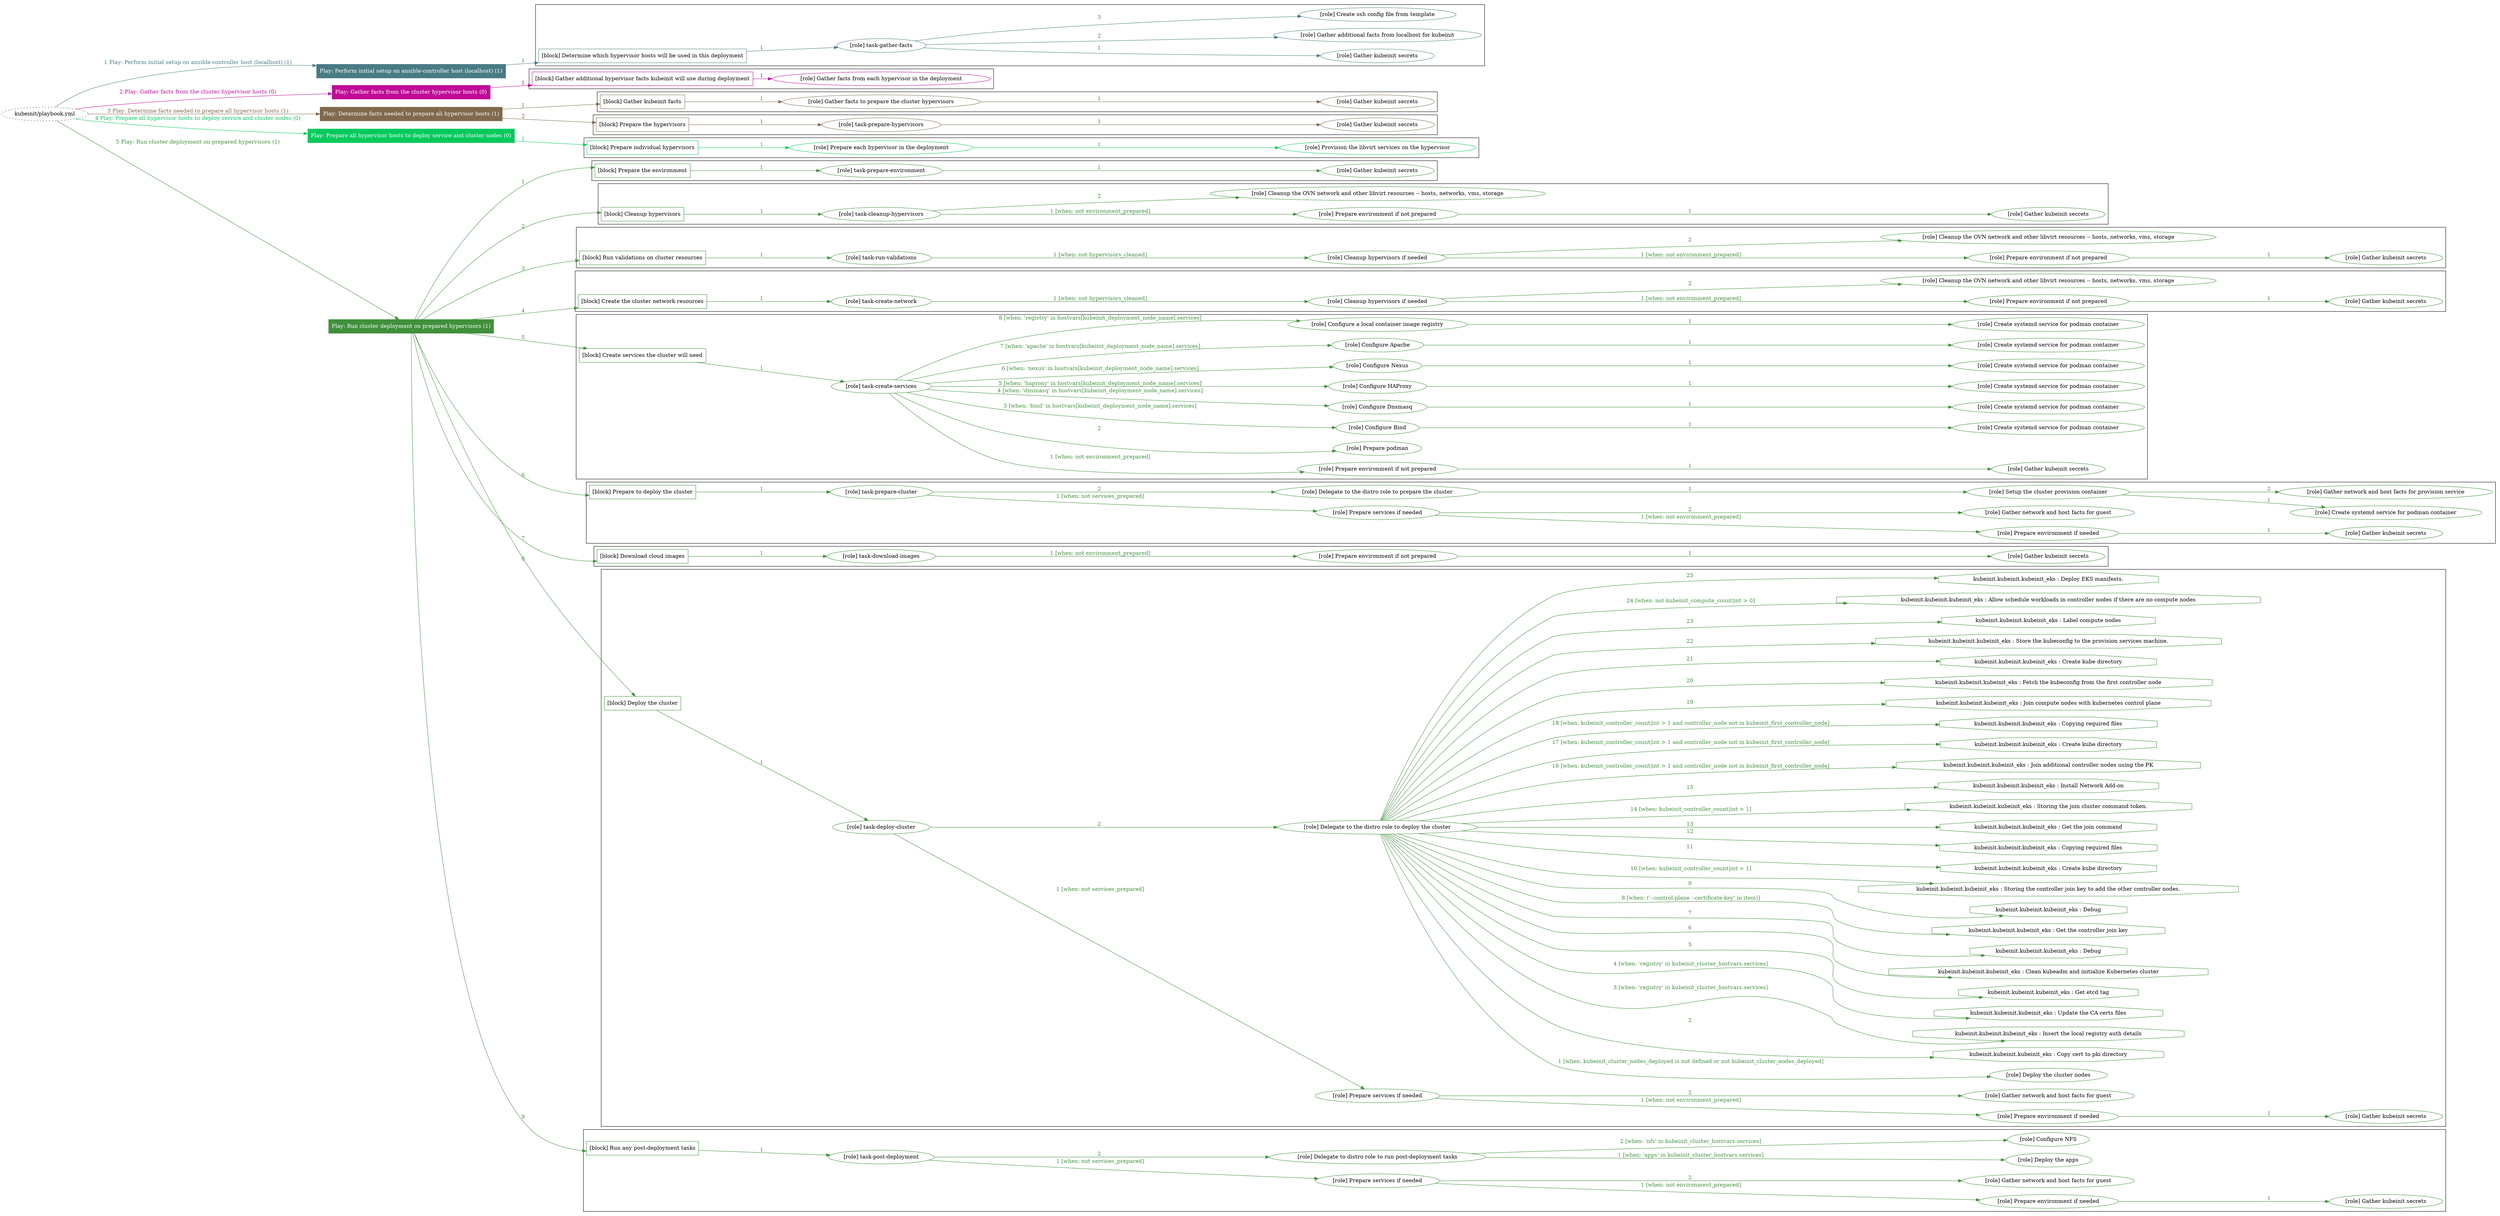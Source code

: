 digraph {
	graph [concentrate=true ordering=in rankdir=LR ratio=fill]
	edge [esep=5 sep=10]
	"kubeinit/playbook.yml" [URL="/home/runner/work/kubeinit/kubeinit/kubeinit/playbook.yml" id=playbook_c06b9900 style=dotted]
	"kubeinit/playbook.yml" -> play_614057f6 [label="1 Play: Perform initial setup on ansible-controller host (localhost) (1)" color="#497b83" fontcolor="#497b83" id=edge_play_614057f6 labeltooltip="1 Play: Perform initial setup on ansible-controller host (localhost) (1)" tooltip="1 Play: Perform initial setup on ansible-controller host (localhost) (1)"]
	subgraph "Play: Perform initial setup on ansible-controller host (localhost) (1)" {
		play_614057f6 [label="Play: Perform initial setup on ansible-controller host (localhost) (1)" URL="/home/runner/work/kubeinit/kubeinit/kubeinit/playbook.yml" color="#497b83" fontcolor="#ffffff" id=play_614057f6 shape=box style=filled tooltip=localhost]
		play_614057f6 -> block_a122382c [label=1 color="#497b83" fontcolor="#497b83" id=edge_block_a122382c labeltooltip=1 tooltip=1]
		subgraph cluster_block_a122382c {
			block_a122382c [label="[block] Determine which hypervisor hosts will be used in this deployment" URL="/home/runner/work/kubeinit/kubeinit/kubeinit/playbook.yml" color="#497b83" id=block_a122382c labeltooltip="Determine which hypervisor hosts will be used in this deployment" shape=box tooltip="Determine which hypervisor hosts will be used in this deployment"]
			block_a122382c -> role_aa2f69a5 [label="1 " color="#497b83" fontcolor="#497b83" id=edge_role_aa2f69a5 labeltooltip="1 " tooltip="1 "]
			subgraph "task-gather-facts" {
				role_aa2f69a5 [label="[role] task-gather-facts" URL="/home/runner/work/kubeinit/kubeinit/kubeinit/playbook.yml" color="#497b83" id=role_aa2f69a5 tooltip="task-gather-facts"]
				role_aa2f69a5 -> role_10e6d8d4 [label="1 " color="#497b83" fontcolor="#497b83" id=edge_role_10e6d8d4 labeltooltip="1 " tooltip="1 "]
				subgraph "Gather kubeinit secrets" {
					role_10e6d8d4 [label="[role] Gather kubeinit secrets" URL="/home/runner/.ansible/collections/ansible_collections/kubeinit/kubeinit/roles/kubeinit_prepare/tasks/build_hypervisors_group.yml" color="#497b83" id=role_10e6d8d4 tooltip="Gather kubeinit secrets"]
				}
				role_aa2f69a5 -> role_8931325d [label="2 " color="#497b83" fontcolor="#497b83" id=edge_role_8931325d labeltooltip="2 " tooltip="2 "]
				subgraph "Gather additional facts from localhost for kubeinit" {
					role_8931325d [label="[role] Gather additional facts from localhost for kubeinit" URL="/home/runner/.ansible/collections/ansible_collections/kubeinit/kubeinit/roles/kubeinit_prepare/tasks/build_hypervisors_group.yml" color="#497b83" id=role_8931325d tooltip="Gather additional facts from localhost for kubeinit"]
				}
				role_aa2f69a5 -> role_3c0cccc1 [label="3 " color="#497b83" fontcolor="#497b83" id=edge_role_3c0cccc1 labeltooltip="3 " tooltip="3 "]
				subgraph "Create ssh config file from template" {
					role_3c0cccc1 [label="[role] Create ssh config file from template" URL="/home/runner/.ansible/collections/ansible_collections/kubeinit/kubeinit/roles/kubeinit_prepare/tasks/build_hypervisors_group.yml" color="#497b83" id=role_3c0cccc1 tooltip="Create ssh config file from template"]
				}
			}
		}
	}
	"kubeinit/playbook.yml" -> play_323946ad [label="2 Play: Gather facts from the cluster hypervisor hosts (0)" color="#c00c98" fontcolor="#c00c98" id=edge_play_323946ad labeltooltip="2 Play: Gather facts from the cluster hypervisor hosts (0)" tooltip="2 Play: Gather facts from the cluster hypervisor hosts (0)"]
	subgraph "Play: Gather facts from the cluster hypervisor hosts (0)" {
		play_323946ad [label="Play: Gather facts from the cluster hypervisor hosts (0)" URL="/home/runner/work/kubeinit/kubeinit/kubeinit/playbook.yml" color="#c00c98" fontcolor="#ffffff" id=play_323946ad shape=box style=filled tooltip="Play: Gather facts from the cluster hypervisor hosts (0)"]
		play_323946ad -> block_7196f8f3 [label=1 color="#c00c98" fontcolor="#c00c98" id=edge_block_7196f8f3 labeltooltip=1 tooltip=1]
		subgraph cluster_block_7196f8f3 {
			block_7196f8f3 [label="[block] Gather additional hypervisor facts kubeinit will use during deployment" URL="/home/runner/work/kubeinit/kubeinit/kubeinit/playbook.yml" color="#c00c98" id=block_7196f8f3 labeltooltip="Gather additional hypervisor facts kubeinit will use during deployment" shape=box tooltip="Gather additional hypervisor facts kubeinit will use during deployment"]
			block_7196f8f3 -> role_10a2a634 [label="1 " color="#c00c98" fontcolor="#c00c98" id=edge_role_10a2a634 labeltooltip="1 " tooltip="1 "]
			subgraph "Gather facts from each hypervisor in the deployment" {
				role_10a2a634 [label="[role] Gather facts from each hypervisor in the deployment" URL="/home/runner/work/kubeinit/kubeinit/kubeinit/playbook.yml" color="#c00c98" id=role_10a2a634 tooltip="Gather facts from each hypervisor in the deployment"]
			}
		}
	}
	"kubeinit/playbook.yml" -> play_b65beb32 [label="3 Play: Determine facts needed to prepare all hypervisor hosts (1)" color="#80694c" fontcolor="#80694c" id=edge_play_b65beb32 labeltooltip="3 Play: Determine facts needed to prepare all hypervisor hosts (1)" tooltip="3 Play: Determine facts needed to prepare all hypervisor hosts (1)"]
	subgraph "Play: Determine facts needed to prepare all hypervisor hosts (1)" {
		play_b65beb32 [label="Play: Determine facts needed to prepare all hypervisor hosts (1)" URL="/home/runner/work/kubeinit/kubeinit/kubeinit/playbook.yml" color="#80694c" fontcolor="#ffffff" id=play_b65beb32 shape=box style=filled tooltip=localhost]
		play_b65beb32 -> block_f7fa274d [label=1 color="#80694c" fontcolor="#80694c" id=edge_block_f7fa274d labeltooltip=1 tooltip=1]
		subgraph cluster_block_f7fa274d {
			block_f7fa274d [label="[block] Gather kubeinit facts" URL="/home/runner/work/kubeinit/kubeinit/kubeinit/playbook.yml" color="#80694c" id=block_f7fa274d labeltooltip="Gather kubeinit facts" shape=box tooltip="Gather kubeinit facts"]
			block_f7fa274d -> role_218e27d5 [label="1 " color="#80694c" fontcolor="#80694c" id=edge_role_218e27d5 labeltooltip="1 " tooltip="1 "]
			subgraph "Gather facts to prepare the cluster hypervisors" {
				role_218e27d5 [label="[role] Gather facts to prepare the cluster hypervisors" URL="/home/runner/work/kubeinit/kubeinit/kubeinit/playbook.yml" color="#80694c" id=role_218e27d5 tooltip="Gather facts to prepare the cluster hypervisors"]
				role_218e27d5 -> role_7a1f552a [label="1 " color="#80694c" fontcolor="#80694c" id=edge_role_7a1f552a labeltooltip="1 " tooltip="1 "]
				subgraph "Gather kubeinit secrets" {
					role_7a1f552a [label="[role] Gather kubeinit secrets" URL="/home/runner/.ansible/collections/ansible_collections/kubeinit/kubeinit/roles/kubeinit_prepare/tasks/gather_kubeinit_facts.yml" color="#80694c" id=role_7a1f552a tooltip="Gather kubeinit secrets"]
				}
			}
		}
		play_b65beb32 -> block_2770f8e8 [label=2 color="#80694c" fontcolor="#80694c" id=edge_block_2770f8e8 labeltooltip=2 tooltip=2]
		subgraph cluster_block_2770f8e8 {
			block_2770f8e8 [label="[block] Prepare the hypervisors" URL="/home/runner/work/kubeinit/kubeinit/kubeinit/playbook.yml" color="#80694c" id=block_2770f8e8 labeltooltip="Prepare the hypervisors" shape=box tooltip="Prepare the hypervisors"]
			block_2770f8e8 -> role_a3288d1a [label="1 " color="#80694c" fontcolor="#80694c" id=edge_role_a3288d1a labeltooltip="1 " tooltip="1 "]
			subgraph "task-prepare-hypervisors" {
				role_a3288d1a [label="[role] task-prepare-hypervisors" URL="/home/runner/work/kubeinit/kubeinit/kubeinit/playbook.yml" color="#80694c" id=role_a3288d1a tooltip="task-prepare-hypervisors"]
				role_a3288d1a -> role_20f23069 [label="1 " color="#80694c" fontcolor="#80694c" id=edge_role_20f23069 labeltooltip="1 " tooltip="1 "]
				subgraph "Gather kubeinit secrets" {
					role_20f23069 [label="[role] Gather kubeinit secrets" URL="/home/runner/.ansible/collections/ansible_collections/kubeinit/kubeinit/roles/kubeinit_prepare/tasks/gather_kubeinit_facts.yml" color="#80694c" id=role_20f23069 tooltip="Gather kubeinit secrets"]
				}
			}
		}
	}
	"kubeinit/playbook.yml" -> play_bce27e1d [label="4 Play: Prepare all hypervisor hosts to deploy service and cluster nodes (0)" color="#02ca5b" fontcolor="#02ca5b" id=edge_play_bce27e1d labeltooltip="4 Play: Prepare all hypervisor hosts to deploy service and cluster nodes (0)" tooltip="4 Play: Prepare all hypervisor hosts to deploy service and cluster nodes (0)"]
	subgraph "Play: Prepare all hypervisor hosts to deploy service and cluster nodes (0)" {
		play_bce27e1d [label="Play: Prepare all hypervisor hosts to deploy service and cluster nodes (0)" URL="/home/runner/work/kubeinit/kubeinit/kubeinit/playbook.yml" color="#02ca5b" fontcolor="#ffffff" id=play_bce27e1d shape=box style=filled tooltip="Play: Prepare all hypervisor hosts to deploy service and cluster nodes (0)"]
		play_bce27e1d -> block_2a695342 [label=1 color="#02ca5b" fontcolor="#02ca5b" id=edge_block_2a695342 labeltooltip=1 tooltip=1]
		subgraph cluster_block_2a695342 {
			block_2a695342 [label="[block] Prepare individual hypervisors" URL="/home/runner/work/kubeinit/kubeinit/kubeinit/playbook.yml" color="#02ca5b" id=block_2a695342 labeltooltip="Prepare individual hypervisors" shape=box tooltip="Prepare individual hypervisors"]
			block_2a695342 -> role_ba7a9bf9 [label="1 " color="#02ca5b" fontcolor="#02ca5b" id=edge_role_ba7a9bf9 labeltooltip="1 " tooltip="1 "]
			subgraph "Prepare each hypervisor in the deployment" {
				role_ba7a9bf9 [label="[role] Prepare each hypervisor in the deployment" URL="/home/runner/work/kubeinit/kubeinit/kubeinit/playbook.yml" color="#02ca5b" id=role_ba7a9bf9 tooltip="Prepare each hypervisor in the deployment"]
				role_ba7a9bf9 -> role_57541214 [label="1 " color="#02ca5b" fontcolor="#02ca5b" id=edge_role_57541214 labeltooltip="1 " tooltip="1 "]
				subgraph "Provision the libvirt services on the hypervisor" {
					role_57541214 [label="[role] Provision the libvirt services on the hypervisor" URL="/home/runner/.ansible/collections/ansible_collections/kubeinit/kubeinit/roles/kubeinit_prepare/tasks/prepare_hypervisor.yml" color="#02ca5b" id=role_57541214 tooltip="Provision the libvirt services on the hypervisor"]
				}
			}
		}
	}
	"kubeinit/playbook.yml" -> play_7a33e9ef [label="5 Play: Run cluster deployment on prepared hypervisors (1)" color="#40903c" fontcolor="#40903c" id=edge_play_7a33e9ef labeltooltip="5 Play: Run cluster deployment on prepared hypervisors (1)" tooltip="5 Play: Run cluster deployment on prepared hypervisors (1)"]
	subgraph "Play: Run cluster deployment on prepared hypervisors (1)" {
		play_7a33e9ef [label="Play: Run cluster deployment on prepared hypervisors (1)" URL="/home/runner/work/kubeinit/kubeinit/kubeinit/playbook.yml" color="#40903c" fontcolor="#ffffff" id=play_7a33e9ef shape=box style=filled tooltip=localhost]
		play_7a33e9ef -> block_dc393428 [label=1 color="#40903c" fontcolor="#40903c" id=edge_block_dc393428 labeltooltip=1 tooltip=1]
		subgraph cluster_block_dc393428 {
			block_dc393428 [label="[block] Prepare the environment" URL="/home/runner/work/kubeinit/kubeinit/kubeinit/playbook.yml" color="#40903c" id=block_dc393428 labeltooltip="Prepare the environment" shape=box tooltip="Prepare the environment"]
			block_dc393428 -> role_9d8dee57 [label="1 " color="#40903c" fontcolor="#40903c" id=edge_role_9d8dee57 labeltooltip="1 " tooltip="1 "]
			subgraph "task-prepare-environment" {
				role_9d8dee57 [label="[role] task-prepare-environment" URL="/home/runner/work/kubeinit/kubeinit/kubeinit/playbook.yml" color="#40903c" id=role_9d8dee57 tooltip="task-prepare-environment"]
				role_9d8dee57 -> role_7ce4bf57 [label="1 " color="#40903c" fontcolor="#40903c" id=edge_role_7ce4bf57 labeltooltip="1 " tooltip="1 "]
				subgraph "Gather kubeinit secrets" {
					role_7ce4bf57 [label="[role] Gather kubeinit secrets" URL="/home/runner/.ansible/collections/ansible_collections/kubeinit/kubeinit/roles/kubeinit_prepare/tasks/gather_kubeinit_facts.yml" color="#40903c" id=role_7ce4bf57 tooltip="Gather kubeinit secrets"]
				}
			}
		}
		play_7a33e9ef -> block_1b4bf348 [label=2 color="#40903c" fontcolor="#40903c" id=edge_block_1b4bf348 labeltooltip=2 tooltip=2]
		subgraph cluster_block_1b4bf348 {
			block_1b4bf348 [label="[block] Cleanup hypervisors" URL="/home/runner/work/kubeinit/kubeinit/kubeinit/playbook.yml" color="#40903c" id=block_1b4bf348 labeltooltip="Cleanup hypervisors" shape=box tooltip="Cleanup hypervisors"]
			block_1b4bf348 -> role_9a61de2d [label="1 " color="#40903c" fontcolor="#40903c" id=edge_role_9a61de2d labeltooltip="1 " tooltip="1 "]
			subgraph "task-cleanup-hypervisors" {
				role_9a61de2d [label="[role] task-cleanup-hypervisors" URL="/home/runner/work/kubeinit/kubeinit/kubeinit/playbook.yml" color="#40903c" id=role_9a61de2d tooltip="task-cleanup-hypervisors"]
				role_9a61de2d -> role_514bd8bb [label="1 [when: not environment_prepared]" color="#40903c" fontcolor="#40903c" id=edge_role_514bd8bb labeltooltip="1 [when: not environment_prepared]" tooltip="1 [when: not environment_prepared]"]
				subgraph "Prepare environment if not prepared" {
					role_514bd8bb [label="[role] Prepare environment if not prepared" URL="/home/runner/.ansible/collections/ansible_collections/kubeinit/kubeinit/roles/kubeinit_prepare/tasks/cleanup_hypervisors.yml" color="#40903c" id=role_514bd8bb tooltip="Prepare environment if not prepared"]
					role_514bd8bb -> role_7a39ee47 [label="1 " color="#40903c" fontcolor="#40903c" id=edge_role_7a39ee47 labeltooltip="1 " tooltip="1 "]
					subgraph "Gather kubeinit secrets" {
						role_7a39ee47 [label="[role] Gather kubeinit secrets" URL="/home/runner/.ansible/collections/ansible_collections/kubeinit/kubeinit/roles/kubeinit_prepare/tasks/gather_kubeinit_facts.yml" color="#40903c" id=role_7a39ee47 tooltip="Gather kubeinit secrets"]
					}
				}
				role_9a61de2d -> role_b0167397 [label="2 " color="#40903c" fontcolor="#40903c" id=edge_role_b0167397 labeltooltip="2 " tooltip="2 "]
				subgraph "Cleanup the OVN network and other libvirt resources -- hosts, networks, vms, storage" {
					role_b0167397 [label="[role] Cleanup the OVN network and other libvirt resources -- hosts, networks, vms, storage" URL="/home/runner/.ansible/collections/ansible_collections/kubeinit/kubeinit/roles/kubeinit_prepare/tasks/cleanup_hypervisors.yml" color="#40903c" id=role_b0167397 tooltip="Cleanup the OVN network and other libvirt resources -- hosts, networks, vms, storage"]
				}
			}
		}
		play_7a33e9ef -> block_13fbfe95 [label=3 color="#40903c" fontcolor="#40903c" id=edge_block_13fbfe95 labeltooltip=3 tooltip=3]
		subgraph cluster_block_13fbfe95 {
			block_13fbfe95 [label="[block] Run validations on cluster resources" URL="/home/runner/work/kubeinit/kubeinit/kubeinit/playbook.yml" color="#40903c" id=block_13fbfe95 labeltooltip="Run validations on cluster resources" shape=box tooltip="Run validations on cluster resources"]
			block_13fbfe95 -> role_a132d0dd [label="1 " color="#40903c" fontcolor="#40903c" id=edge_role_a132d0dd labeltooltip="1 " tooltip="1 "]
			subgraph "task-run-validations" {
				role_a132d0dd [label="[role] task-run-validations" URL="/home/runner/work/kubeinit/kubeinit/kubeinit/playbook.yml" color="#40903c" id=role_a132d0dd tooltip="task-run-validations"]
				role_a132d0dd -> role_90064231 [label="1 [when: not hypervisors_cleaned]" color="#40903c" fontcolor="#40903c" id=edge_role_90064231 labeltooltip="1 [when: not hypervisors_cleaned]" tooltip="1 [when: not hypervisors_cleaned]"]
				subgraph "Cleanup hypervisors if needed" {
					role_90064231 [label="[role] Cleanup hypervisors if needed" URL="/home/runner/.ansible/collections/ansible_collections/kubeinit/kubeinit/roles/kubeinit_validations/tasks/main.yml" color="#40903c" id=role_90064231 tooltip="Cleanup hypervisors if needed"]
					role_90064231 -> role_33b83ddf [label="1 [when: not environment_prepared]" color="#40903c" fontcolor="#40903c" id=edge_role_33b83ddf labeltooltip="1 [when: not environment_prepared]" tooltip="1 [when: not environment_prepared]"]
					subgraph "Prepare environment if not prepared" {
						role_33b83ddf [label="[role] Prepare environment if not prepared" URL="/home/runner/.ansible/collections/ansible_collections/kubeinit/kubeinit/roles/kubeinit_prepare/tasks/cleanup_hypervisors.yml" color="#40903c" id=role_33b83ddf tooltip="Prepare environment if not prepared"]
						role_33b83ddf -> role_ce76c608 [label="1 " color="#40903c" fontcolor="#40903c" id=edge_role_ce76c608 labeltooltip="1 " tooltip="1 "]
						subgraph "Gather kubeinit secrets" {
							role_ce76c608 [label="[role] Gather kubeinit secrets" URL="/home/runner/.ansible/collections/ansible_collections/kubeinit/kubeinit/roles/kubeinit_prepare/tasks/gather_kubeinit_facts.yml" color="#40903c" id=role_ce76c608 tooltip="Gather kubeinit secrets"]
						}
					}
					role_90064231 -> role_4a37ad11 [label="2 " color="#40903c" fontcolor="#40903c" id=edge_role_4a37ad11 labeltooltip="2 " tooltip="2 "]
					subgraph "Cleanup the OVN network and other libvirt resources -- hosts, networks, vms, storage" {
						role_4a37ad11 [label="[role] Cleanup the OVN network and other libvirt resources -- hosts, networks, vms, storage" URL="/home/runner/.ansible/collections/ansible_collections/kubeinit/kubeinit/roles/kubeinit_prepare/tasks/cleanup_hypervisors.yml" color="#40903c" id=role_4a37ad11 tooltip="Cleanup the OVN network and other libvirt resources -- hosts, networks, vms, storage"]
					}
				}
			}
		}
		play_7a33e9ef -> block_9724a626 [label=4 color="#40903c" fontcolor="#40903c" id=edge_block_9724a626 labeltooltip=4 tooltip=4]
		subgraph cluster_block_9724a626 {
			block_9724a626 [label="[block] Create the cluster network resources" URL="/home/runner/work/kubeinit/kubeinit/kubeinit/playbook.yml" color="#40903c" id=block_9724a626 labeltooltip="Create the cluster network resources" shape=box tooltip="Create the cluster network resources"]
			block_9724a626 -> role_b1b13aed [label="1 " color="#40903c" fontcolor="#40903c" id=edge_role_b1b13aed labeltooltip="1 " tooltip="1 "]
			subgraph "task-create-network" {
				role_b1b13aed [label="[role] task-create-network" URL="/home/runner/work/kubeinit/kubeinit/kubeinit/playbook.yml" color="#40903c" id=role_b1b13aed tooltip="task-create-network"]
				role_b1b13aed -> role_6e33eb6b [label="1 [when: not hypervisors_cleaned]" color="#40903c" fontcolor="#40903c" id=edge_role_6e33eb6b labeltooltip="1 [when: not hypervisors_cleaned]" tooltip="1 [when: not hypervisors_cleaned]"]
				subgraph "Cleanup hypervisors if needed" {
					role_6e33eb6b [label="[role] Cleanup hypervisors if needed" URL="/home/runner/.ansible/collections/ansible_collections/kubeinit/kubeinit/roles/kubeinit_libvirt/tasks/create_network.yml" color="#40903c" id=role_6e33eb6b tooltip="Cleanup hypervisors if needed"]
					role_6e33eb6b -> role_a39c9102 [label="1 [when: not environment_prepared]" color="#40903c" fontcolor="#40903c" id=edge_role_a39c9102 labeltooltip="1 [when: not environment_prepared]" tooltip="1 [when: not environment_prepared]"]
					subgraph "Prepare environment if not prepared" {
						role_a39c9102 [label="[role] Prepare environment if not prepared" URL="/home/runner/.ansible/collections/ansible_collections/kubeinit/kubeinit/roles/kubeinit_prepare/tasks/cleanup_hypervisors.yml" color="#40903c" id=role_a39c9102 tooltip="Prepare environment if not prepared"]
						role_a39c9102 -> role_fc85dbb0 [label="1 " color="#40903c" fontcolor="#40903c" id=edge_role_fc85dbb0 labeltooltip="1 " tooltip="1 "]
						subgraph "Gather kubeinit secrets" {
							role_fc85dbb0 [label="[role] Gather kubeinit secrets" URL="/home/runner/.ansible/collections/ansible_collections/kubeinit/kubeinit/roles/kubeinit_prepare/tasks/gather_kubeinit_facts.yml" color="#40903c" id=role_fc85dbb0 tooltip="Gather kubeinit secrets"]
						}
					}
					role_6e33eb6b -> role_b890b88c [label="2 " color="#40903c" fontcolor="#40903c" id=edge_role_b890b88c labeltooltip="2 " tooltip="2 "]
					subgraph "Cleanup the OVN network and other libvirt resources -- hosts, networks, vms, storage" {
						role_b890b88c [label="[role] Cleanup the OVN network and other libvirt resources -- hosts, networks, vms, storage" URL="/home/runner/.ansible/collections/ansible_collections/kubeinit/kubeinit/roles/kubeinit_prepare/tasks/cleanup_hypervisors.yml" color="#40903c" id=role_b890b88c tooltip="Cleanup the OVN network and other libvirt resources -- hosts, networks, vms, storage"]
					}
				}
			}
		}
		play_7a33e9ef -> block_bad8527d [label=5 color="#40903c" fontcolor="#40903c" id=edge_block_bad8527d labeltooltip=5 tooltip=5]
		subgraph cluster_block_bad8527d {
			block_bad8527d [label="[block] Create services the cluster will need" URL="/home/runner/work/kubeinit/kubeinit/kubeinit/playbook.yml" color="#40903c" id=block_bad8527d labeltooltip="Create services the cluster will need" shape=box tooltip="Create services the cluster will need"]
			block_bad8527d -> role_b50119d9 [label="1 " color="#40903c" fontcolor="#40903c" id=edge_role_b50119d9 labeltooltip="1 " tooltip="1 "]
			subgraph "task-create-services" {
				role_b50119d9 [label="[role] task-create-services" URL="/home/runner/work/kubeinit/kubeinit/kubeinit/playbook.yml" color="#40903c" id=role_b50119d9 tooltip="task-create-services"]
				role_b50119d9 -> role_83d3a9df [label="1 [when: not environment_prepared]" color="#40903c" fontcolor="#40903c" id=edge_role_83d3a9df labeltooltip="1 [when: not environment_prepared]" tooltip="1 [when: not environment_prepared]"]
				subgraph "Prepare environment if not prepared" {
					role_83d3a9df [label="[role] Prepare environment if not prepared" URL="/home/runner/.ansible/collections/ansible_collections/kubeinit/kubeinit/roles/kubeinit_services/tasks/main.yml" color="#40903c" id=role_83d3a9df tooltip="Prepare environment if not prepared"]
					role_83d3a9df -> role_bfe45f39 [label="1 " color="#40903c" fontcolor="#40903c" id=edge_role_bfe45f39 labeltooltip="1 " tooltip="1 "]
					subgraph "Gather kubeinit secrets" {
						role_bfe45f39 [label="[role] Gather kubeinit secrets" URL="/home/runner/.ansible/collections/ansible_collections/kubeinit/kubeinit/roles/kubeinit_prepare/tasks/gather_kubeinit_facts.yml" color="#40903c" id=role_bfe45f39 tooltip="Gather kubeinit secrets"]
					}
				}
				role_b50119d9 -> role_2077da85 [label="2 " color="#40903c" fontcolor="#40903c" id=edge_role_2077da85 labeltooltip="2 " tooltip="2 "]
				subgraph "Prepare podman" {
					role_2077da85 [label="[role] Prepare podman" URL="/home/runner/.ansible/collections/ansible_collections/kubeinit/kubeinit/roles/kubeinit_services/tasks/00_create_service_pod.yml" color="#40903c" id=role_2077da85 tooltip="Prepare podman"]
				}
				role_b50119d9 -> role_81fc9444 [label="3 [when: 'bind' in hostvars[kubeinit_deployment_node_name].services]" color="#40903c" fontcolor="#40903c" id=edge_role_81fc9444 labeltooltip="3 [when: 'bind' in hostvars[kubeinit_deployment_node_name].services]" tooltip="3 [when: 'bind' in hostvars[kubeinit_deployment_node_name].services]"]
				subgraph "Configure Bind" {
					role_81fc9444 [label="[role] Configure Bind" URL="/home/runner/.ansible/collections/ansible_collections/kubeinit/kubeinit/roles/kubeinit_services/tasks/start_services_containers.yml" color="#40903c" id=role_81fc9444 tooltip="Configure Bind"]
					role_81fc9444 -> role_d7078d6e [label="1 " color="#40903c" fontcolor="#40903c" id=edge_role_d7078d6e labeltooltip="1 " tooltip="1 "]
					subgraph "Create systemd service for podman container" {
						role_d7078d6e [label="[role] Create systemd service for podman container" URL="/home/runner/.ansible/collections/ansible_collections/kubeinit/kubeinit/roles/kubeinit_bind/tasks/main.yml" color="#40903c" id=role_d7078d6e tooltip="Create systemd service for podman container"]
					}
				}
				role_b50119d9 -> role_b48ec584 [label="4 [when: 'dnsmasq' in hostvars[kubeinit_deployment_node_name].services]" color="#40903c" fontcolor="#40903c" id=edge_role_b48ec584 labeltooltip="4 [when: 'dnsmasq' in hostvars[kubeinit_deployment_node_name].services]" tooltip="4 [when: 'dnsmasq' in hostvars[kubeinit_deployment_node_name].services]"]
				subgraph "Configure Dnsmasq" {
					role_b48ec584 [label="[role] Configure Dnsmasq" URL="/home/runner/.ansible/collections/ansible_collections/kubeinit/kubeinit/roles/kubeinit_services/tasks/start_services_containers.yml" color="#40903c" id=role_b48ec584 tooltip="Configure Dnsmasq"]
					role_b48ec584 -> role_15f6020b [label="1 " color="#40903c" fontcolor="#40903c" id=edge_role_15f6020b labeltooltip="1 " tooltip="1 "]
					subgraph "Create systemd service for podman container" {
						role_15f6020b [label="[role] Create systemd service for podman container" URL="/home/runner/.ansible/collections/ansible_collections/kubeinit/kubeinit/roles/kubeinit_dnsmasq/tasks/main.yml" color="#40903c" id=role_15f6020b tooltip="Create systemd service for podman container"]
					}
				}
				role_b50119d9 -> role_4bb72565 [label="5 [when: 'haproxy' in hostvars[kubeinit_deployment_node_name].services]" color="#40903c" fontcolor="#40903c" id=edge_role_4bb72565 labeltooltip="5 [when: 'haproxy' in hostvars[kubeinit_deployment_node_name].services]" tooltip="5 [when: 'haproxy' in hostvars[kubeinit_deployment_node_name].services]"]
				subgraph "Configure HAProxy" {
					role_4bb72565 [label="[role] Configure HAProxy" URL="/home/runner/.ansible/collections/ansible_collections/kubeinit/kubeinit/roles/kubeinit_services/tasks/start_services_containers.yml" color="#40903c" id=role_4bb72565 tooltip="Configure HAProxy"]
					role_4bb72565 -> role_ec50707d [label="1 " color="#40903c" fontcolor="#40903c" id=edge_role_ec50707d labeltooltip="1 " tooltip="1 "]
					subgraph "Create systemd service for podman container" {
						role_ec50707d [label="[role] Create systemd service for podman container" URL="/home/runner/.ansible/collections/ansible_collections/kubeinit/kubeinit/roles/kubeinit_haproxy/tasks/main.yml" color="#40903c" id=role_ec50707d tooltip="Create systemd service for podman container"]
					}
				}
				role_b50119d9 -> role_83a8259d [label="6 [when: 'nexus' in hostvars[kubeinit_deployment_node_name].services]" color="#40903c" fontcolor="#40903c" id=edge_role_83a8259d labeltooltip="6 [when: 'nexus' in hostvars[kubeinit_deployment_node_name].services]" tooltip="6 [when: 'nexus' in hostvars[kubeinit_deployment_node_name].services]"]
				subgraph "Configure Nexus" {
					role_83a8259d [label="[role] Configure Nexus" URL="/home/runner/.ansible/collections/ansible_collections/kubeinit/kubeinit/roles/kubeinit_services/tasks/start_services_containers.yml" color="#40903c" id=role_83a8259d tooltip="Configure Nexus"]
					role_83a8259d -> role_5aab01d2 [label="1 " color="#40903c" fontcolor="#40903c" id=edge_role_5aab01d2 labeltooltip="1 " tooltip="1 "]
					subgraph "Create systemd service for podman container" {
						role_5aab01d2 [label="[role] Create systemd service for podman container" URL="/home/runner/.ansible/collections/ansible_collections/kubeinit/kubeinit/roles/kubeinit_nexus/tasks/main.yml" color="#40903c" id=role_5aab01d2 tooltip="Create systemd service for podman container"]
					}
				}
				role_b50119d9 -> role_1c8243ce [label="7 [when: 'apache' in hostvars[kubeinit_deployment_node_name].services]" color="#40903c" fontcolor="#40903c" id=edge_role_1c8243ce labeltooltip="7 [when: 'apache' in hostvars[kubeinit_deployment_node_name].services]" tooltip="7 [when: 'apache' in hostvars[kubeinit_deployment_node_name].services]"]
				subgraph "Configure Apache" {
					role_1c8243ce [label="[role] Configure Apache" URL="/home/runner/.ansible/collections/ansible_collections/kubeinit/kubeinit/roles/kubeinit_services/tasks/start_services_containers.yml" color="#40903c" id=role_1c8243ce tooltip="Configure Apache"]
					role_1c8243ce -> role_62b722ca [label="1 " color="#40903c" fontcolor="#40903c" id=edge_role_62b722ca labeltooltip="1 " tooltip="1 "]
					subgraph "Create systemd service for podman container" {
						role_62b722ca [label="[role] Create systemd service for podman container" URL="/home/runner/.ansible/collections/ansible_collections/kubeinit/kubeinit/roles/kubeinit_apache/tasks/main.yml" color="#40903c" id=role_62b722ca tooltip="Create systemd service for podman container"]
					}
				}
				role_b50119d9 -> role_3bd7aa81 [label="8 [when: 'registry' in hostvars[kubeinit_deployment_node_name].services]" color="#40903c" fontcolor="#40903c" id=edge_role_3bd7aa81 labeltooltip="8 [when: 'registry' in hostvars[kubeinit_deployment_node_name].services]" tooltip="8 [when: 'registry' in hostvars[kubeinit_deployment_node_name].services]"]
				subgraph "Configure a local container image registry" {
					role_3bd7aa81 [label="[role] Configure a local container image registry" URL="/home/runner/.ansible/collections/ansible_collections/kubeinit/kubeinit/roles/kubeinit_services/tasks/start_services_containers.yml" color="#40903c" id=role_3bd7aa81 tooltip="Configure a local container image registry"]
					role_3bd7aa81 -> role_e6deb348 [label="1 " color="#40903c" fontcolor="#40903c" id=edge_role_e6deb348 labeltooltip="1 " tooltip="1 "]
					subgraph "Create systemd service for podman container" {
						role_e6deb348 [label="[role] Create systemd service for podman container" URL="/home/runner/.ansible/collections/ansible_collections/kubeinit/kubeinit/roles/kubeinit_registry/tasks/main.yml" color="#40903c" id=role_e6deb348 tooltip="Create systemd service for podman container"]
					}
				}
			}
		}
		play_7a33e9ef -> block_72bb77a6 [label=6 color="#40903c" fontcolor="#40903c" id=edge_block_72bb77a6 labeltooltip=6 tooltip=6]
		subgraph cluster_block_72bb77a6 {
			block_72bb77a6 [label="[block] Prepare to deploy the cluster" URL="/home/runner/work/kubeinit/kubeinit/kubeinit/playbook.yml" color="#40903c" id=block_72bb77a6 labeltooltip="Prepare to deploy the cluster" shape=box tooltip="Prepare to deploy the cluster"]
			block_72bb77a6 -> role_2f035dcd [label="1 " color="#40903c" fontcolor="#40903c" id=edge_role_2f035dcd labeltooltip="1 " tooltip="1 "]
			subgraph "task-prepare-cluster" {
				role_2f035dcd [label="[role] task-prepare-cluster" URL="/home/runner/work/kubeinit/kubeinit/kubeinit/playbook.yml" color="#40903c" id=role_2f035dcd tooltip="task-prepare-cluster"]
				role_2f035dcd -> role_ead77d52 [label="1 [when: not services_prepared]" color="#40903c" fontcolor="#40903c" id=edge_role_ead77d52 labeltooltip="1 [when: not services_prepared]" tooltip="1 [when: not services_prepared]"]
				subgraph "Prepare services if needed" {
					role_ead77d52 [label="[role] Prepare services if needed" URL="/home/runner/.ansible/collections/ansible_collections/kubeinit/kubeinit/roles/kubeinit_prepare/tasks/prepare_cluster.yml" color="#40903c" id=role_ead77d52 tooltip="Prepare services if needed"]
					role_ead77d52 -> role_fe64206b [label="1 [when: not environment_prepared]" color="#40903c" fontcolor="#40903c" id=edge_role_fe64206b labeltooltip="1 [when: not environment_prepared]" tooltip="1 [when: not environment_prepared]"]
					subgraph "Prepare environment if needed" {
						role_fe64206b [label="[role] Prepare environment if needed" URL="/home/runner/.ansible/collections/ansible_collections/kubeinit/kubeinit/roles/kubeinit_services/tasks/prepare_services.yml" color="#40903c" id=role_fe64206b tooltip="Prepare environment if needed"]
						role_fe64206b -> role_da13030b [label="1 " color="#40903c" fontcolor="#40903c" id=edge_role_da13030b labeltooltip="1 " tooltip="1 "]
						subgraph "Gather kubeinit secrets" {
							role_da13030b [label="[role] Gather kubeinit secrets" URL="/home/runner/.ansible/collections/ansible_collections/kubeinit/kubeinit/roles/kubeinit_prepare/tasks/gather_kubeinit_facts.yml" color="#40903c" id=role_da13030b tooltip="Gather kubeinit secrets"]
						}
					}
					role_ead77d52 -> role_ccc93a4c [label="2 " color="#40903c" fontcolor="#40903c" id=edge_role_ccc93a4c labeltooltip="2 " tooltip="2 "]
					subgraph "Gather network and host facts for guest" {
						role_ccc93a4c [label="[role] Gather network and host facts for guest" URL="/home/runner/.ansible/collections/ansible_collections/kubeinit/kubeinit/roles/kubeinit_services/tasks/prepare_services.yml" color="#40903c" id=role_ccc93a4c tooltip="Gather network and host facts for guest"]
					}
				}
				role_2f035dcd -> role_e715c798 [label="2 " color="#40903c" fontcolor="#40903c" id=edge_role_e715c798 labeltooltip="2 " tooltip="2 "]
				subgraph "Delegate to the distro role to prepare the cluster" {
					role_e715c798 [label="[role] Delegate to the distro role to prepare the cluster" URL="/home/runner/.ansible/collections/ansible_collections/kubeinit/kubeinit/roles/kubeinit_prepare/tasks/prepare_cluster.yml" color="#40903c" id=role_e715c798 tooltip="Delegate to the distro role to prepare the cluster"]
					role_e715c798 -> role_b4d81aa5 [label="1 " color="#40903c" fontcolor="#40903c" id=edge_role_b4d81aa5 labeltooltip="1 " tooltip="1 "]
					subgraph "Setup the cluster provision container" {
						role_b4d81aa5 [label="[role] Setup the cluster provision container" URL="/home/runner/.ansible/collections/ansible_collections/kubeinit/kubeinit/roles/kubeinit_eks/tasks/prepare_cluster.yml" color="#40903c" id=role_b4d81aa5 tooltip="Setup the cluster provision container"]
						role_b4d81aa5 -> role_04d33fbf [label="1 " color="#40903c" fontcolor="#40903c" id=edge_role_04d33fbf labeltooltip="1 " tooltip="1 "]
						subgraph "Create systemd service for podman container" {
							role_04d33fbf [label="[role] Create systemd service for podman container" URL="/home/runner/.ansible/collections/ansible_collections/kubeinit/kubeinit/roles/kubeinit_services/tasks/create_provision_container.yml" color="#40903c" id=role_04d33fbf tooltip="Create systemd service for podman container"]
						}
						role_b4d81aa5 -> role_84ee2bd7 [label="2 " color="#40903c" fontcolor="#40903c" id=edge_role_84ee2bd7 labeltooltip="2 " tooltip="2 "]
						subgraph "Gather network and host facts for provision service" {
							role_84ee2bd7 [label="[role] Gather network and host facts for provision service" URL="/home/runner/.ansible/collections/ansible_collections/kubeinit/kubeinit/roles/kubeinit_services/tasks/create_provision_container.yml" color="#40903c" id=role_84ee2bd7 tooltip="Gather network and host facts for provision service"]
						}
					}
				}
			}
		}
		play_7a33e9ef -> block_736518de [label=7 color="#40903c" fontcolor="#40903c" id=edge_block_736518de labeltooltip=7 tooltip=7]
		subgraph cluster_block_736518de {
			block_736518de [label="[block] Download cloud images" URL="/home/runner/work/kubeinit/kubeinit/kubeinit/playbook.yml" color="#40903c" id=block_736518de labeltooltip="Download cloud images" shape=box tooltip="Download cloud images"]
			block_736518de -> role_f666043a [label="1 " color="#40903c" fontcolor="#40903c" id=edge_role_f666043a labeltooltip="1 " tooltip="1 "]
			subgraph "task-download-images" {
				role_f666043a [label="[role] task-download-images" URL="/home/runner/work/kubeinit/kubeinit/kubeinit/playbook.yml" color="#40903c" id=role_f666043a tooltip="task-download-images"]
				role_f666043a -> role_fb4baad8 [label="1 [when: not environment_prepared]" color="#40903c" fontcolor="#40903c" id=edge_role_fb4baad8 labeltooltip="1 [when: not environment_prepared]" tooltip="1 [when: not environment_prepared]"]
				subgraph "Prepare environment if not prepared" {
					role_fb4baad8 [label="[role] Prepare environment if not prepared" URL="/home/runner/.ansible/collections/ansible_collections/kubeinit/kubeinit/roles/kubeinit_libvirt/tasks/download_cloud_images.yml" color="#40903c" id=role_fb4baad8 tooltip="Prepare environment if not prepared"]
					role_fb4baad8 -> role_8034be8d [label="1 " color="#40903c" fontcolor="#40903c" id=edge_role_8034be8d labeltooltip="1 " tooltip="1 "]
					subgraph "Gather kubeinit secrets" {
						role_8034be8d [label="[role] Gather kubeinit secrets" URL="/home/runner/.ansible/collections/ansible_collections/kubeinit/kubeinit/roles/kubeinit_prepare/tasks/gather_kubeinit_facts.yml" color="#40903c" id=role_8034be8d tooltip="Gather kubeinit secrets"]
					}
				}
			}
		}
		play_7a33e9ef -> block_af237ebf [label=8 color="#40903c" fontcolor="#40903c" id=edge_block_af237ebf labeltooltip=8 tooltip=8]
		subgraph cluster_block_af237ebf {
			block_af237ebf [label="[block] Deploy the cluster" URL="/home/runner/work/kubeinit/kubeinit/kubeinit/playbook.yml" color="#40903c" id=block_af237ebf labeltooltip="Deploy the cluster" shape=box tooltip="Deploy the cluster"]
			block_af237ebf -> role_c8498f5c [label="1 " color="#40903c" fontcolor="#40903c" id=edge_role_c8498f5c labeltooltip="1 " tooltip="1 "]
			subgraph "task-deploy-cluster" {
				role_c8498f5c [label="[role] task-deploy-cluster" URL="/home/runner/work/kubeinit/kubeinit/kubeinit/playbook.yml" color="#40903c" id=role_c8498f5c tooltip="task-deploy-cluster"]
				role_c8498f5c -> role_93803f1b [label="1 [when: not services_prepared]" color="#40903c" fontcolor="#40903c" id=edge_role_93803f1b labeltooltip="1 [when: not services_prepared]" tooltip="1 [when: not services_prepared]"]
				subgraph "Prepare services if needed" {
					role_93803f1b [label="[role] Prepare services if needed" URL="/home/runner/.ansible/collections/ansible_collections/kubeinit/kubeinit/roles/kubeinit_prepare/tasks/deploy_cluster.yml" color="#40903c" id=role_93803f1b tooltip="Prepare services if needed"]
					role_93803f1b -> role_a3aad2d5 [label="1 [when: not environment_prepared]" color="#40903c" fontcolor="#40903c" id=edge_role_a3aad2d5 labeltooltip="1 [when: not environment_prepared]" tooltip="1 [when: not environment_prepared]"]
					subgraph "Prepare environment if needed" {
						role_a3aad2d5 [label="[role] Prepare environment if needed" URL="/home/runner/.ansible/collections/ansible_collections/kubeinit/kubeinit/roles/kubeinit_services/tasks/prepare_services.yml" color="#40903c" id=role_a3aad2d5 tooltip="Prepare environment if needed"]
						role_a3aad2d5 -> role_033dd4cc [label="1 " color="#40903c" fontcolor="#40903c" id=edge_role_033dd4cc labeltooltip="1 " tooltip="1 "]
						subgraph "Gather kubeinit secrets" {
							role_033dd4cc [label="[role] Gather kubeinit secrets" URL="/home/runner/.ansible/collections/ansible_collections/kubeinit/kubeinit/roles/kubeinit_prepare/tasks/gather_kubeinit_facts.yml" color="#40903c" id=role_033dd4cc tooltip="Gather kubeinit secrets"]
						}
					}
					role_93803f1b -> role_7d114c1d [label="2 " color="#40903c" fontcolor="#40903c" id=edge_role_7d114c1d labeltooltip="2 " tooltip="2 "]
					subgraph "Gather network and host facts for guest" {
						role_7d114c1d [label="[role] Gather network and host facts for guest" URL="/home/runner/.ansible/collections/ansible_collections/kubeinit/kubeinit/roles/kubeinit_services/tasks/prepare_services.yml" color="#40903c" id=role_7d114c1d tooltip="Gather network and host facts for guest"]
					}
				}
				role_c8498f5c -> role_0d83d91e [label="2 " color="#40903c" fontcolor="#40903c" id=edge_role_0d83d91e labeltooltip="2 " tooltip="2 "]
				subgraph "Delegate to the distro role to deploy the cluster" {
					role_0d83d91e [label="[role] Delegate to the distro role to deploy the cluster" URL="/home/runner/.ansible/collections/ansible_collections/kubeinit/kubeinit/roles/kubeinit_prepare/tasks/deploy_cluster.yml" color="#40903c" id=role_0d83d91e tooltip="Delegate to the distro role to deploy the cluster"]
					role_0d83d91e -> role_5fd9e4c2 [label="1 [when: kubeinit_cluster_nodes_deployed is not defined or not kubeinit_cluster_nodes_deployed]" color="#40903c" fontcolor="#40903c" id=edge_role_5fd9e4c2 labeltooltip="1 [when: kubeinit_cluster_nodes_deployed is not defined or not kubeinit_cluster_nodes_deployed]" tooltip="1 [when: kubeinit_cluster_nodes_deployed is not defined or not kubeinit_cluster_nodes_deployed]"]
					subgraph "Deploy the cluster nodes" {
						role_5fd9e4c2 [label="[role] Deploy the cluster nodes" URL="/home/runner/.ansible/collections/ansible_collections/kubeinit/kubeinit/roles/kubeinit_eks/tasks/main.yml" color="#40903c" id=role_5fd9e4c2 tooltip="Deploy the cluster nodes"]
					}
					task_553424a7 [label="kubeinit.kubeinit.kubeinit_eks : Copy cert to pki directory" URL="/home/runner/.ansible/collections/ansible_collections/kubeinit/kubeinit/roles/kubeinit_eks/tasks/main.yml" color="#40903c" id=task_553424a7 shape=octagon tooltip="kubeinit.kubeinit.kubeinit_eks : Copy cert to pki directory"]
					role_0d83d91e -> task_553424a7 [label="2 " color="#40903c" fontcolor="#40903c" id=edge_task_553424a7 labeltooltip="2 " tooltip="2 "]
					task_0e066601 [label="kubeinit.kubeinit.kubeinit_eks : Insert the local registry auth details" URL="/home/runner/.ansible/collections/ansible_collections/kubeinit/kubeinit/roles/kubeinit_eks/tasks/main.yml" color="#40903c" id=task_0e066601 shape=octagon tooltip="kubeinit.kubeinit.kubeinit_eks : Insert the local registry auth details"]
					role_0d83d91e -> task_0e066601 [label="3 [when: 'registry' in kubeinit_cluster_hostvars.services]" color="#40903c" fontcolor="#40903c" id=edge_task_0e066601 labeltooltip="3 [when: 'registry' in kubeinit_cluster_hostvars.services]" tooltip="3 [when: 'registry' in kubeinit_cluster_hostvars.services]"]
					task_61ff89cc [label="kubeinit.kubeinit.kubeinit_eks : Update the CA certs files" URL="/home/runner/.ansible/collections/ansible_collections/kubeinit/kubeinit/roles/kubeinit_eks/tasks/main.yml" color="#40903c" id=task_61ff89cc shape=octagon tooltip="kubeinit.kubeinit.kubeinit_eks : Update the CA certs files"]
					role_0d83d91e -> task_61ff89cc [label="4 [when: 'registry' in kubeinit_cluster_hostvars.services]" color="#40903c" fontcolor="#40903c" id=edge_task_61ff89cc labeltooltip="4 [when: 'registry' in kubeinit_cluster_hostvars.services]" tooltip="4 [when: 'registry' in kubeinit_cluster_hostvars.services]"]
					task_f91fd9ff [label="kubeinit.kubeinit.kubeinit_eks : Get etcd tag" URL="/home/runner/.ansible/collections/ansible_collections/kubeinit/kubeinit/roles/kubeinit_eks/tasks/main.yml" color="#40903c" id=task_f91fd9ff shape=octagon tooltip="kubeinit.kubeinit.kubeinit_eks : Get etcd tag"]
					role_0d83d91e -> task_f91fd9ff [label="5 " color="#40903c" fontcolor="#40903c" id=edge_task_f91fd9ff labeltooltip="5 " tooltip="5 "]
					task_72373660 [label="kubeinit.kubeinit.kubeinit_eks : Clean kubeadm and initialize Kubernetes cluster" URL="/home/runner/.ansible/collections/ansible_collections/kubeinit/kubeinit/roles/kubeinit_eks/tasks/main.yml" color="#40903c" id=task_72373660 shape=octagon tooltip="kubeinit.kubeinit.kubeinit_eks : Clean kubeadm and initialize Kubernetes cluster"]
					role_0d83d91e -> task_72373660 [label="6 " color="#40903c" fontcolor="#40903c" id=edge_task_72373660 labeltooltip="6 " tooltip="6 "]
					task_87bd5787 [label="kubeinit.kubeinit.kubeinit_eks : Debug" URL="/home/runner/.ansible/collections/ansible_collections/kubeinit/kubeinit/roles/kubeinit_eks/tasks/main.yml" color="#40903c" id=task_87bd5787 shape=octagon tooltip="kubeinit.kubeinit.kubeinit_eks : Debug"]
					role_0d83d91e -> task_87bd5787 [label="7 " color="#40903c" fontcolor="#40903c" id=edge_task_87bd5787 labeltooltip="7 " tooltip="7 "]
					task_53746b03 [label="kubeinit.kubeinit.kubeinit_eks : Get the controller join key" URL="/home/runner/.ansible/collections/ansible_collections/kubeinit/kubeinit/roles/kubeinit_eks/tasks/main.yml" color="#40903c" id=task_53746b03 shape=octagon tooltip="kubeinit.kubeinit.kubeinit_eks : Get the controller join key"]
					role_0d83d91e -> task_53746b03 [label="8 [when: ('--control-plane --certificate-key' in item)]" color="#40903c" fontcolor="#40903c" id=edge_task_53746b03 labeltooltip="8 [when: ('--control-plane --certificate-key' in item)]" tooltip="8 [when: ('--control-plane --certificate-key' in item)]"]
					task_bff30c1b [label="kubeinit.kubeinit.kubeinit_eks : Debug" URL="/home/runner/.ansible/collections/ansible_collections/kubeinit/kubeinit/roles/kubeinit_eks/tasks/main.yml" color="#40903c" id=task_bff30c1b shape=octagon tooltip="kubeinit.kubeinit.kubeinit_eks : Debug"]
					role_0d83d91e -> task_bff30c1b [label="9 " color="#40903c" fontcolor="#40903c" id=edge_task_bff30c1b labeltooltip="9 " tooltip="9 "]
					task_cbfef219 [label="kubeinit.kubeinit.kubeinit_eks : Storing the controller join key to add the other controller nodes." URL="/home/runner/.ansible/collections/ansible_collections/kubeinit/kubeinit/roles/kubeinit_eks/tasks/main.yml" color="#40903c" id=task_cbfef219 shape=octagon tooltip="kubeinit.kubeinit.kubeinit_eks : Storing the controller join key to add the other controller nodes."]
					role_0d83d91e -> task_cbfef219 [label="10 [when: kubeinit_controller_count|int > 1]" color="#40903c" fontcolor="#40903c" id=edge_task_cbfef219 labeltooltip="10 [when: kubeinit_controller_count|int > 1]" tooltip="10 [when: kubeinit_controller_count|int > 1]"]
					task_2c7f0544 [label="kubeinit.kubeinit.kubeinit_eks : Create kube directory" URL="/home/runner/.ansible/collections/ansible_collections/kubeinit/kubeinit/roles/kubeinit_eks/tasks/main.yml" color="#40903c" id=task_2c7f0544 shape=octagon tooltip="kubeinit.kubeinit.kubeinit_eks : Create kube directory"]
					role_0d83d91e -> task_2c7f0544 [label="11 " color="#40903c" fontcolor="#40903c" id=edge_task_2c7f0544 labeltooltip="11 " tooltip="11 "]
					task_fc7d6c6d [label="kubeinit.kubeinit.kubeinit_eks : Copying required files" URL="/home/runner/.ansible/collections/ansible_collections/kubeinit/kubeinit/roles/kubeinit_eks/tasks/main.yml" color="#40903c" id=task_fc7d6c6d shape=octagon tooltip="kubeinit.kubeinit.kubeinit_eks : Copying required files"]
					role_0d83d91e -> task_fc7d6c6d [label="12 " color="#40903c" fontcolor="#40903c" id=edge_task_fc7d6c6d labeltooltip="12 " tooltip="12 "]
					task_3ff51cd2 [label="kubeinit.kubeinit.kubeinit_eks : Get the join command" URL="/home/runner/.ansible/collections/ansible_collections/kubeinit/kubeinit/roles/kubeinit_eks/tasks/main.yml" color="#40903c" id=task_3ff51cd2 shape=octagon tooltip="kubeinit.kubeinit.kubeinit_eks : Get the join command"]
					role_0d83d91e -> task_3ff51cd2 [label="13 " color="#40903c" fontcolor="#40903c" id=edge_task_3ff51cd2 labeltooltip="13 " tooltip="13 "]
					task_44f51f69 [label="kubeinit.kubeinit.kubeinit_eks : Storing the join cluster command token." URL="/home/runner/.ansible/collections/ansible_collections/kubeinit/kubeinit/roles/kubeinit_eks/tasks/main.yml" color="#40903c" id=task_44f51f69 shape=octagon tooltip="kubeinit.kubeinit.kubeinit_eks : Storing the join cluster command token."]
					role_0d83d91e -> task_44f51f69 [label="14 [when: kubeinit_controller_count|int > 1]" color="#40903c" fontcolor="#40903c" id=edge_task_44f51f69 labeltooltip="14 [when: kubeinit_controller_count|int > 1]" tooltip="14 [when: kubeinit_controller_count|int > 1]"]
					task_48e8d601 [label="kubeinit.kubeinit.kubeinit_eks : Install Network Add-on" URL="/home/runner/.ansible/collections/ansible_collections/kubeinit/kubeinit/roles/kubeinit_eks/tasks/main.yml" color="#40903c" id=task_48e8d601 shape=octagon tooltip="kubeinit.kubeinit.kubeinit_eks : Install Network Add-on"]
					role_0d83d91e -> task_48e8d601 [label="15 " color="#40903c" fontcolor="#40903c" id=edge_task_48e8d601 labeltooltip="15 " tooltip="15 "]
					task_01d0a416 [label="kubeinit.kubeinit.kubeinit_eks : Join additional controller nodes using the PK" URL="/home/runner/.ansible/collections/ansible_collections/kubeinit/kubeinit/roles/kubeinit_eks/tasks/main.yml" color="#40903c" id=task_01d0a416 shape=octagon tooltip="kubeinit.kubeinit.kubeinit_eks : Join additional controller nodes using the PK"]
					role_0d83d91e -> task_01d0a416 [label="16 [when: kubeinit_controller_count|int > 1 and controller_node not in kubeinit_first_controller_node]" color="#40903c" fontcolor="#40903c" id=edge_task_01d0a416 labeltooltip="16 [when: kubeinit_controller_count|int > 1 and controller_node not in kubeinit_first_controller_node]" tooltip="16 [when: kubeinit_controller_count|int > 1 and controller_node not in kubeinit_first_controller_node]"]
					task_e5a770e6 [label="kubeinit.kubeinit.kubeinit_eks : Create kube directory" URL="/home/runner/.ansible/collections/ansible_collections/kubeinit/kubeinit/roles/kubeinit_eks/tasks/main.yml" color="#40903c" id=task_e5a770e6 shape=octagon tooltip="kubeinit.kubeinit.kubeinit_eks : Create kube directory"]
					role_0d83d91e -> task_e5a770e6 [label="17 [when: kubeinit_controller_count|int > 1 and controller_node not in kubeinit_first_controller_node]" color="#40903c" fontcolor="#40903c" id=edge_task_e5a770e6 labeltooltip="17 [when: kubeinit_controller_count|int > 1 and controller_node not in kubeinit_first_controller_node]" tooltip="17 [when: kubeinit_controller_count|int > 1 and controller_node not in kubeinit_first_controller_node]"]
					task_bbef6834 [label="kubeinit.kubeinit.kubeinit_eks : Copying required files" URL="/home/runner/.ansible/collections/ansible_collections/kubeinit/kubeinit/roles/kubeinit_eks/tasks/main.yml" color="#40903c" id=task_bbef6834 shape=octagon tooltip="kubeinit.kubeinit.kubeinit_eks : Copying required files"]
					role_0d83d91e -> task_bbef6834 [label="18 [when: kubeinit_controller_count|int > 1 and controller_node not in kubeinit_first_controller_node]" color="#40903c" fontcolor="#40903c" id=edge_task_bbef6834 labeltooltip="18 [when: kubeinit_controller_count|int > 1 and controller_node not in kubeinit_first_controller_node]" tooltip="18 [when: kubeinit_controller_count|int > 1 and controller_node not in kubeinit_first_controller_node]"]
					task_74f23dd0 [label="kubeinit.kubeinit.kubeinit_eks : Join compute nodes with kubernetes control plane" URL="/home/runner/.ansible/collections/ansible_collections/kubeinit/kubeinit/roles/kubeinit_eks/tasks/main.yml" color="#40903c" id=task_74f23dd0 shape=octagon tooltip="kubeinit.kubeinit.kubeinit_eks : Join compute nodes with kubernetes control plane"]
					role_0d83d91e -> task_74f23dd0 [label="19 " color="#40903c" fontcolor="#40903c" id=edge_task_74f23dd0 labeltooltip="19 " tooltip="19 "]
					task_76cec465 [label="kubeinit.kubeinit.kubeinit_eks : Fetch the kubeconfig from the first controller node" URL="/home/runner/.ansible/collections/ansible_collections/kubeinit/kubeinit/roles/kubeinit_eks/tasks/main.yml" color="#40903c" id=task_76cec465 shape=octagon tooltip="kubeinit.kubeinit.kubeinit_eks : Fetch the kubeconfig from the first controller node"]
					role_0d83d91e -> task_76cec465 [label="20 " color="#40903c" fontcolor="#40903c" id=edge_task_76cec465 labeltooltip="20 " tooltip="20 "]
					task_c47123fe [label="kubeinit.kubeinit.kubeinit_eks : Create kube directory" URL="/home/runner/.ansible/collections/ansible_collections/kubeinit/kubeinit/roles/kubeinit_eks/tasks/main.yml" color="#40903c" id=task_c47123fe shape=octagon tooltip="kubeinit.kubeinit.kubeinit_eks : Create kube directory"]
					role_0d83d91e -> task_c47123fe [label="21 " color="#40903c" fontcolor="#40903c" id=edge_task_c47123fe labeltooltip="21 " tooltip="21 "]
					task_d8cb95fa [label="kubeinit.kubeinit.kubeinit_eks : Store the kubeconfig to the provision services machine." URL="/home/runner/.ansible/collections/ansible_collections/kubeinit/kubeinit/roles/kubeinit_eks/tasks/main.yml" color="#40903c" id=task_d8cb95fa shape=octagon tooltip="kubeinit.kubeinit.kubeinit_eks : Store the kubeconfig to the provision services machine."]
					role_0d83d91e -> task_d8cb95fa [label="22 " color="#40903c" fontcolor="#40903c" id=edge_task_d8cb95fa labeltooltip="22 " tooltip="22 "]
					task_078fa4da [label="kubeinit.kubeinit.kubeinit_eks : Label compute nodes" URL="/home/runner/.ansible/collections/ansible_collections/kubeinit/kubeinit/roles/kubeinit_eks/tasks/main.yml" color="#40903c" id=task_078fa4da shape=octagon tooltip="kubeinit.kubeinit.kubeinit_eks : Label compute nodes"]
					role_0d83d91e -> task_078fa4da [label="23 " color="#40903c" fontcolor="#40903c" id=edge_task_078fa4da labeltooltip="23 " tooltip="23 "]
					task_d2b00b30 [label="kubeinit.kubeinit.kubeinit_eks : Allow schedule workloads in controller nodes if there are no compute nodes" URL="/home/runner/.ansible/collections/ansible_collections/kubeinit/kubeinit/roles/kubeinit_eks/tasks/main.yml" color="#40903c" id=task_d2b00b30 shape=octagon tooltip="kubeinit.kubeinit.kubeinit_eks : Allow schedule workloads in controller nodes if there are no compute nodes"]
					role_0d83d91e -> task_d2b00b30 [label="24 [when: not kubeinit_compute_count|int > 0]" color="#40903c" fontcolor="#40903c" id=edge_task_d2b00b30 labeltooltip="24 [when: not kubeinit_compute_count|int > 0]" tooltip="24 [when: not kubeinit_compute_count|int > 0]"]
					task_367b0d6e [label="kubeinit.kubeinit.kubeinit_eks : Deploy EKS manifests." URL="/home/runner/.ansible/collections/ansible_collections/kubeinit/kubeinit/roles/kubeinit_eks/tasks/main.yml" color="#40903c" id=task_367b0d6e shape=octagon tooltip="kubeinit.kubeinit.kubeinit_eks : Deploy EKS manifests."]
					role_0d83d91e -> task_367b0d6e [label="25 " color="#40903c" fontcolor="#40903c" id=edge_task_367b0d6e labeltooltip="25 " tooltip="25 "]
				}
			}
		}
		play_7a33e9ef -> block_6fc45204 [label=9 color="#40903c" fontcolor="#40903c" id=edge_block_6fc45204 labeltooltip=9 tooltip=9]
		subgraph cluster_block_6fc45204 {
			block_6fc45204 [label="[block] Run any post-deployment tasks" URL="/home/runner/work/kubeinit/kubeinit/kubeinit/playbook.yml" color="#40903c" id=block_6fc45204 labeltooltip="Run any post-deployment tasks" shape=box tooltip="Run any post-deployment tasks"]
			block_6fc45204 -> role_70f854bc [label="1 " color="#40903c" fontcolor="#40903c" id=edge_role_70f854bc labeltooltip="1 " tooltip="1 "]
			subgraph "task-post-deployment" {
				role_70f854bc [label="[role] task-post-deployment" URL="/home/runner/work/kubeinit/kubeinit/kubeinit/playbook.yml" color="#40903c" id=role_70f854bc tooltip="task-post-deployment"]
				role_70f854bc -> role_222193e3 [label="1 [when: not services_prepared]" color="#40903c" fontcolor="#40903c" id=edge_role_222193e3 labeltooltip="1 [when: not services_prepared]" tooltip="1 [when: not services_prepared]"]
				subgraph "Prepare services if needed" {
					role_222193e3 [label="[role] Prepare services if needed" URL="/home/runner/.ansible/collections/ansible_collections/kubeinit/kubeinit/roles/kubeinit_prepare/tasks/post_deployment.yml" color="#40903c" id=role_222193e3 tooltip="Prepare services if needed"]
					role_222193e3 -> role_386f28b9 [label="1 [when: not environment_prepared]" color="#40903c" fontcolor="#40903c" id=edge_role_386f28b9 labeltooltip="1 [when: not environment_prepared]" tooltip="1 [when: not environment_prepared]"]
					subgraph "Prepare environment if needed" {
						role_386f28b9 [label="[role] Prepare environment if needed" URL="/home/runner/.ansible/collections/ansible_collections/kubeinit/kubeinit/roles/kubeinit_services/tasks/prepare_services.yml" color="#40903c" id=role_386f28b9 tooltip="Prepare environment if needed"]
						role_386f28b9 -> role_993900e5 [label="1 " color="#40903c" fontcolor="#40903c" id=edge_role_993900e5 labeltooltip="1 " tooltip="1 "]
						subgraph "Gather kubeinit secrets" {
							role_993900e5 [label="[role] Gather kubeinit secrets" URL="/home/runner/.ansible/collections/ansible_collections/kubeinit/kubeinit/roles/kubeinit_prepare/tasks/gather_kubeinit_facts.yml" color="#40903c" id=role_993900e5 tooltip="Gather kubeinit secrets"]
						}
					}
					role_222193e3 -> role_3540a10d [label="2 " color="#40903c" fontcolor="#40903c" id=edge_role_3540a10d labeltooltip="2 " tooltip="2 "]
					subgraph "Gather network and host facts for guest" {
						role_3540a10d [label="[role] Gather network and host facts for guest" URL="/home/runner/.ansible/collections/ansible_collections/kubeinit/kubeinit/roles/kubeinit_services/tasks/prepare_services.yml" color="#40903c" id=role_3540a10d tooltip="Gather network and host facts for guest"]
					}
				}
				role_70f854bc -> role_4d7db640 [label="2 " color="#40903c" fontcolor="#40903c" id=edge_role_4d7db640 labeltooltip="2 " tooltip="2 "]
				subgraph "Delegate to distro role to run post-deployment tasks" {
					role_4d7db640 [label="[role] Delegate to distro role to run post-deployment tasks" URL="/home/runner/.ansible/collections/ansible_collections/kubeinit/kubeinit/roles/kubeinit_prepare/tasks/post_deployment.yml" color="#40903c" id=role_4d7db640 tooltip="Delegate to distro role to run post-deployment tasks"]
					role_4d7db640 -> role_2491499a [label="1 [when: 'apps' in kubeinit_cluster_hostvars.services]" color="#40903c" fontcolor="#40903c" id=edge_role_2491499a labeltooltip="1 [when: 'apps' in kubeinit_cluster_hostvars.services]" tooltip="1 [when: 'apps' in kubeinit_cluster_hostvars.services]"]
					subgraph "Deploy the apps" {
						role_2491499a [label="[role] Deploy the apps" URL="/home/runner/.ansible/collections/ansible_collections/kubeinit/kubeinit/roles/kubeinit_eks/tasks/post_deployment_tasks.yml" color="#40903c" id=role_2491499a tooltip="Deploy the apps"]
					}
					role_4d7db640 -> role_31890d15 [label="2 [when: 'nfs' in kubeinit_cluster_hostvars.services]" color="#40903c" fontcolor="#40903c" id=edge_role_31890d15 labeltooltip="2 [when: 'nfs' in kubeinit_cluster_hostvars.services]" tooltip="2 [when: 'nfs' in kubeinit_cluster_hostvars.services]"]
					subgraph "Configure NFS" {
						role_31890d15 [label="[role] Configure NFS" URL="/home/runner/.ansible/collections/ansible_collections/kubeinit/kubeinit/roles/kubeinit_eks/tasks/post_deployment_tasks.yml" color="#40903c" id=role_31890d15 tooltip="Configure NFS"]
					}
				}
			}
		}
	}
}
